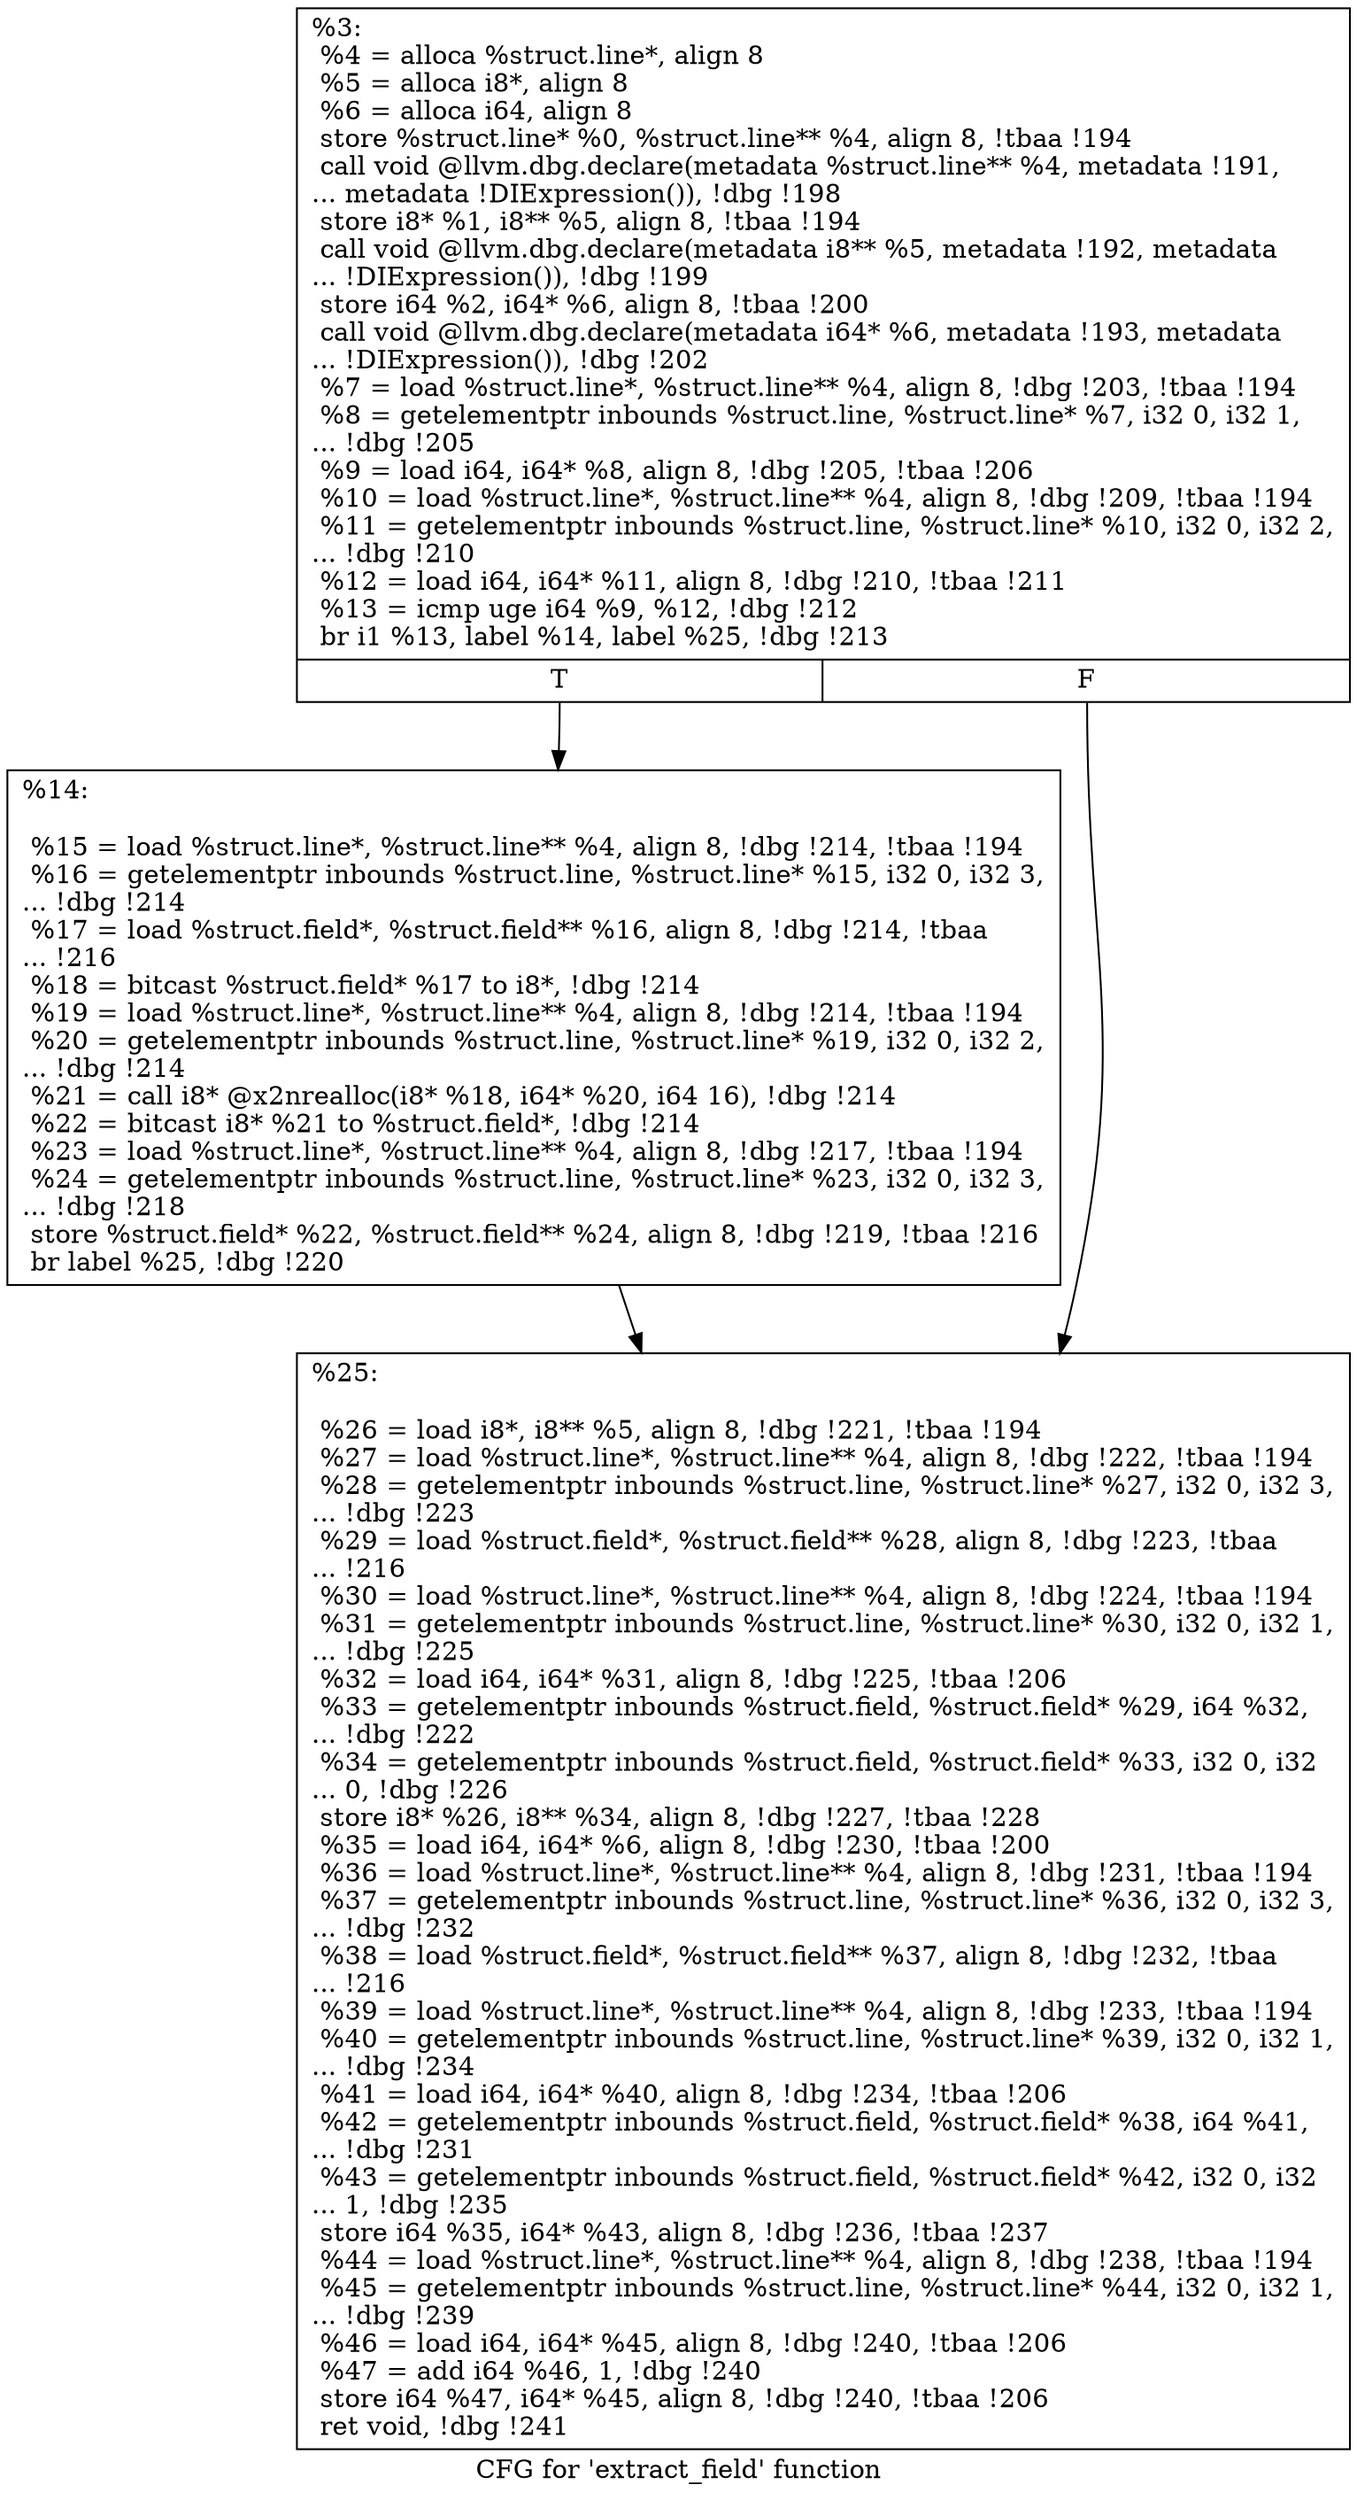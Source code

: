 digraph "CFG for 'extract_field' function" {
	label="CFG for 'extract_field' function";

	Node0x12dcc10 [shape=record,label="{%3:\l  %4 = alloca %struct.line*, align 8\l  %5 = alloca i8*, align 8\l  %6 = alloca i64, align 8\l  store %struct.line* %0, %struct.line** %4, align 8, !tbaa !194\l  call void @llvm.dbg.declare(metadata %struct.line** %4, metadata !191,\l... metadata !DIExpression()), !dbg !198\l  store i8* %1, i8** %5, align 8, !tbaa !194\l  call void @llvm.dbg.declare(metadata i8** %5, metadata !192, metadata\l... !DIExpression()), !dbg !199\l  store i64 %2, i64* %6, align 8, !tbaa !200\l  call void @llvm.dbg.declare(metadata i64* %6, metadata !193, metadata\l... !DIExpression()), !dbg !202\l  %7 = load %struct.line*, %struct.line** %4, align 8, !dbg !203, !tbaa !194\l  %8 = getelementptr inbounds %struct.line, %struct.line* %7, i32 0, i32 1,\l... !dbg !205\l  %9 = load i64, i64* %8, align 8, !dbg !205, !tbaa !206\l  %10 = load %struct.line*, %struct.line** %4, align 8, !dbg !209, !tbaa !194\l  %11 = getelementptr inbounds %struct.line, %struct.line* %10, i32 0, i32 2,\l... !dbg !210\l  %12 = load i64, i64* %11, align 8, !dbg !210, !tbaa !211\l  %13 = icmp uge i64 %9, %12, !dbg !212\l  br i1 %13, label %14, label %25, !dbg !213\l|{<s0>T|<s1>F}}"];
	Node0x12dcc10:s0 -> Node0x12dcce0;
	Node0x12dcc10:s1 -> Node0x12dcd30;
	Node0x12dcce0 [shape=record,label="{%14:\l\l  %15 = load %struct.line*, %struct.line** %4, align 8, !dbg !214, !tbaa !194\l  %16 = getelementptr inbounds %struct.line, %struct.line* %15, i32 0, i32 3,\l... !dbg !214\l  %17 = load %struct.field*, %struct.field** %16, align 8, !dbg !214, !tbaa\l... !216\l  %18 = bitcast %struct.field* %17 to i8*, !dbg !214\l  %19 = load %struct.line*, %struct.line** %4, align 8, !dbg !214, !tbaa !194\l  %20 = getelementptr inbounds %struct.line, %struct.line* %19, i32 0, i32 2,\l... !dbg !214\l  %21 = call i8* @x2nrealloc(i8* %18, i64* %20, i64 16), !dbg !214\l  %22 = bitcast i8* %21 to %struct.field*, !dbg !214\l  %23 = load %struct.line*, %struct.line** %4, align 8, !dbg !217, !tbaa !194\l  %24 = getelementptr inbounds %struct.line, %struct.line* %23, i32 0, i32 3,\l... !dbg !218\l  store %struct.field* %22, %struct.field** %24, align 8, !dbg !219, !tbaa !216\l  br label %25, !dbg !220\l}"];
	Node0x12dcce0 -> Node0x12dcd30;
	Node0x12dcd30 [shape=record,label="{%25:\l\l  %26 = load i8*, i8** %5, align 8, !dbg !221, !tbaa !194\l  %27 = load %struct.line*, %struct.line** %4, align 8, !dbg !222, !tbaa !194\l  %28 = getelementptr inbounds %struct.line, %struct.line* %27, i32 0, i32 3,\l... !dbg !223\l  %29 = load %struct.field*, %struct.field** %28, align 8, !dbg !223, !tbaa\l... !216\l  %30 = load %struct.line*, %struct.line** %4, align 8, !dbg !224, !tbaa !194\l  %31 = getelementptr inbounds %struct.line, %struct.line* %30, i32 0, i32 1,\l... !dbg !225\l  %32 = load i64, i64* %31, align 8, !dbg !225, !tbaa !206\l  %33 = getelementptr inbounds %struct.field, %struct.field* %29, i64 %32,\l... !dbg !222\l  %34 = getelementptr inbounds %struct.field, %struct.field* %33, i32 0, i32\l... 0, !dbg !226\l  store i8* %26, i8** %34, align 8, !dbg !227, !tbaa !228\l  %35 = load i64, i64* %6, align 8, !dbg !230, !tbaa !200\l  %36 = load %struct.line*, %struct.line** %4, align 8, !dbg !231, !tbaa !194\l  %37 = getelementptr inbounds %struct.line, %struct.line* %36, i32 0, i32 3,\l... !dbg !232\l  %38 = load %struct.field*, %struct.field** %37, align 8, !dbg !232, !tbaa\l... !216\l  %39 = load %struct.line*, %struct.line** %4, align 8, !dbg !233, !tbaa !194\l  %40 = getelementptr inbounds %struct.line, %struct.line* %39, i32 0, i32 1,\l... !dbg !234\l  %41 = load i64, i64* %40, align 8, !dbg !234, !tbaa !206\l  %42 = getelementptr inbounds %struct.field, %struct.field* %38, i64 %41,\l... !dbg !231\l  %43 = getelementptr inbounds %struct.field, %struct.field* %42, i32 0, i32\l... 1, !dbg !235\l  store i64 %35, i64* %43, align 8, !dbg !236, !tbaa !237\l  %44 = load %struct.line*, %struct.line** %4, align 8, !dbg !238, !tbaa !194\l  %45 = getelementptr inbounds %struct.line, %struct.line* %44, i32 0, i32 1,\l... !dbg !239\l  %46 = load i64, i64* %45, align 8, !dbg !240, !tbaa !206\l  %47 = add i64 %46, 1, !dbg !240\l  store i64 %47, i64* %45, align 8, !dbg !240, !tbaa !206\l  ret void, !dbg !241\l}"];
}
